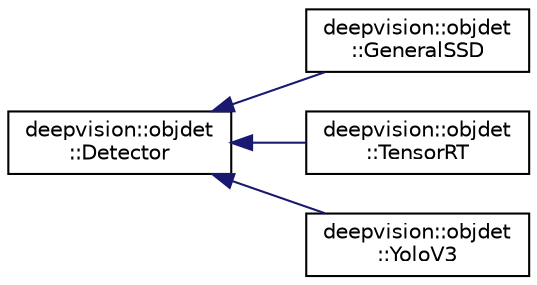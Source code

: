 digraph "Graphical Class Hierarchy"
{
  edge [fontname="Helvetica",fontsize="10",labelfontname="Helvetica",labelfontsize="10"];
  node [fontname="Helvetica",fontsize="10",shape=record];
  rankdir="LR";
  Node0 [label="deepvision::objdet\l::Detector",height=0.2,width=0.4,color="black", fillcolor="white", style="filled",URL="$dc/d81/classdeepvision_1_1objdet_1_1Detector.html",tooltip="Generic interface for classes which perform object detection on an image. "];
  Node0 -> Node1 [dir="back",color="midnightblue",fontsize="10",style="solid",fontname="Helvetica"];
  Node1 [label="deepvision::objdet\l::GeneralSSD",height=0.2,width=0.4,color="black", fillcolor="white", style="filled",URL="$de/d3f/classdeepvision_1_1objdet_1_1GeneralSSD.html",tooltip="A Detector which can run any SSD model exported for Tensorflow Lite by https://github.com/tensorflow/models/blob/master/research/object_detection/export_tflite_ssd_graph.py with option &#39;–add_postprocessing_op=True&#39;. "];
  Node0 -> Node2 [dir="back",color="midnightblue",fontsize="10",style="solid",fontname="Helvetica"];
  Node2 [label="deepvision::objdet\l::TensorRT",height=0.2,width=0.4,color="black", fillcolor="white", style="filled",URL="$d4/dca/classdeepvision_1_1objdet_1_1TensorRT.html"];
  Node0 -> Node3 [dir="back",color="midnightblue",fontsize="10",style="solid",fontname="Helvetica"];
  Node3 [label="deepvision::objdet\l::YoloV3",height=0.2,width=0.4,color="black", fillcolor="white", style="filled",URL="$dc/d6e/classdeepvision_1_1objdet_1_1YoloV3.html"];
}
